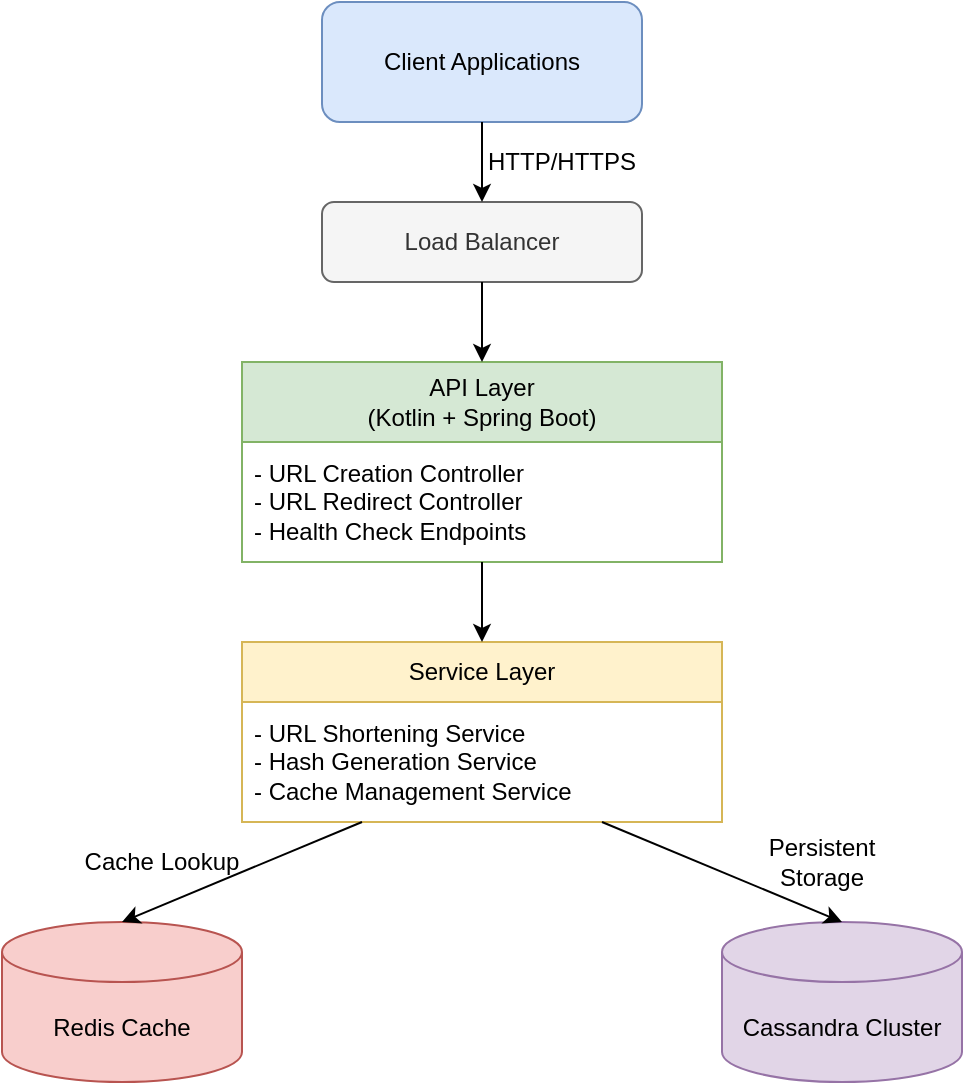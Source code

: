 <?xml version="1.0" encoding="UTF-8"?>
<mxfile version="21.7.5" type="device">
  <diagram id="prtHgNgQTEPvFCAcTncT" name="URL Shortener Architecture">
    <mxGraphModel dx="1298" dy="786" grid="1" gridSize="10" guides="1" tooltips="1" connect="1" arrows="1" fold="1" page="1" pageScale="1" pageWidth="827" pageHeight="1169" math="0" shadow="0">
      <root>
        <mxCell id="0" />
        <mxCell id="1" parent="0" />
        
        <!-- Client Layer -->
        <mxCell id="2" value="Client Applications" style="rounded=1;whiteSpace=wrap;html=1;fontSize=12;glass=0;strokeWidth=1;shadow=0;fillColor=#dae8fc;strokeColor=#6c8ebf;" vertex="1" parent="1">
          <mxGeometry x="320" y="40" width="160" height="60" as="geometry" />
        </mxCell>
        
        <!-- Load Balancer -->
        <mxCell id="3" value="Load Balancer" style="rounded=1;whiteSpace=wrap;html=1;fontSize=12;glass=0;strokeWidth=1;shadow=0;fillColor=#f5f5f5;strokeColor=#666666;fontColor=#333333;" vertex="1" parent="1">
          <mxGeometry x="320" y="140" width="160" height="40" as="geometry" />
        </mxCell>
        
        <!-- API Layer -->
        <mxCell id="4" value="API Layer&#xa;(Kotlin + Spring Boot)" style="swimlane;fontStyle=0;childLayout=stackLayout;horizontal=1;startSize=40;horizontalStack=0;resizeParent=1;resizeParentMax=0;resizeLast=0;collapsible=1;marginBottom=0;whiteSpace=wrap;html=1;fillColor=#d5e8d4;strokeColor=#82b366;" vertex="1" parent="1">
          <mxGeometry x="280" y="220" width="240" height="100" as="geometry" />
        </mxCell>
        <mxCell id="5" value="- URL Creation Controller&#xa;- URL Redirect Controller&#xa;- Health Check Endpoints" style="text;strokeColor=none;fillColor=none;align=left;verticalAlign=middle;spacingLeft=4;spacingRight=4;overflow=hidden;points=[[0,0.5],[1,0.5]];portConstraint=eastwest;rotatable=0;whiteSpace=wrap;html=1;" vertex="1" parent="4">
          <mxGeometry y="40" width="240" height="60" as="geometry" />
        </mxCell>
        
        <!-- Service Layer -->
        <mxCell id="6" value="Service Layer" style="swimlane;fontStyle=0;childLayout=stackLayout;horizontal=1;startSize=30;horizontalStack=0;resizeParent=1;resizeParentMax=0;resizeLast=0;collapsible=1;marginBottom=0;whiteSpace=wrap;html=1;fillColor=#fff2cc;strokeColor=#d6b656;" vertex="1" parent="1">
          <mxGeometry x="280" y="360" width="240" height="90" as="geometry" />
        </mxCell>
        <mxCell id="7" value="- URL Shortening Service&#xa;- Hash Generation Service&#xa;- Cache Management Service" style="text;strokeColor=none;fillColor=none;align=left;verticalAlign=middle;spacingLeft=4;spacingRight=4;overflow=hidden;points=[[0,0.5],[1,0.5]];portConstraint=eastwest;rotatable=0;whiteSpace=wrap;html=1;" vertex="1" parent="6">
          <mxGeometry y="30" width="240" height="60" as="geometry" />
        </mxCell>
        
        <!-- Redis -->
        <mxCell id="8" value="Redis Cache" style="shape=cylinder3;whiteSpace=wrap;html=1;boundedLbl=1;backgroundOutline=1;size=15;fillColor=#f8cecc;strokeColor=#b85450;" vertex="1" parent="1">
          <mxGeometry x="160" y="500" width="120" height="80" as="geometry" />
        </mxCell>
        
        <!-- Cassandra -->
        <mxCell id="9" value="Cassandra Cluster" style="shape=cylinder3;whiteSpace=wrap;html=1;boundedLbl=1;backgroundOutline=1;size=15;fillColor=#e1d5e7;strokeColor=#9673a6;" vertex="1" parent="1">
          <mxGeometry x="520" y="500" width="120" height="80" as="geometry" />
        </mxCell>
        
        <!-- Connections -->
        <mxCell id="10" value="" style="endArrow=classic;html=1;rounded=0;exitX=0.5;exitY=1;exitDx=0;exitDy=0;entryX=0.5;entryY=0;entryDx=0;entryDy=0;" edge="1" parent="1" source="2" target="3">
          <mxGeometry width="50" height="50" relative="1" as="geometry" />
        </mxCell>
        <mxCell id="11" value="" style="endArrow=classic;html=1;rounded=0;exitX=0.5;exitY=1;exitDx=0;exitDy=0;entryX=0.5;entryY=0;entryDx=0;entryDy=0;" edge="1" parent="1" source="3" target="4">
          <mxGeometry width="50" height="50" relative="1" as="geometry" />
        </mxCell>
        <mxCell id="12" value="" style="endArrow=classic;html=1;rounded=0;exitX=0.5;exitY=1;exitDx=0;exitDy=0;entryX=0.5;entryY=0;entryDx=0;entryDy=0;" edge="1" parent="1" source="4" target="6">
          <mxGeometry width="50" height="50" relative="1" as="geometry" />
        </mxCell>
        <mxCell id="13" value="" style="endArrow=classic;html=1;rounded=0;exitX=0.25;exitY=1;exitDx=0;exitDy=0;entryX=0.5;entryY=0;entryDx=0;entryDy=0;entryPerimeter=0;" edge="1" parent="1" source="6" target="8">
          <mxGeometry width="50" height="50" relative="1" as="geometry" />
        </mxCell>
        <mxCell id="14" value="" style="endArrow=classic;html=1;rounded=0;exitX=0.75;exitY=1;exitDx=0;exitDy=0;entryX=0.5;entryY=0;entryDx=0;entryDy=0;entryPerimeter=0;" edge="1" parent="1" source="6" target="9">
          <mxGeometry width="50" height="50" relative="1" as="geometry" />
        </mxCell>
        
        <!-- Labels -->
        <mxCell id="15" value="HTTP/HTTPS" style="text;html=1;strokeColor=none;fillColor=none;align=center;verticalAlign=middle;whiteSpace=wrap;rounded=0;" vertex="1" parent="1">
          <mxGeometry x="400" y="110" width="80" height="20" as="geometry" />
        </mxCell>
        <mxCell id="16" value="Cache Lookup" style="text;html=1;strokeColor=none;fillColor=none;align=center;verticalAlign=middle;whiteSpace=wrap;rounded=0;" vertex="1" parent="1">
          <mxGeometry x="200" y="460" width="80" height="20" as="geometry" />
        </mxCell>
        <mxCell id="17" value="Persistent Storage" style="text;html=1;strokeColor=none;fillColor=none;align=center;verticalAlign=middle;whiteSpace=wrap;rounded=0;" vertex="1" parent="1">
          <mxGeometry x="520" y="460" width="100" height="20" as="geometry" />
        </mxCell>
      </root>
    </mxGraphModel>
  </diagram>
</mxfile> 